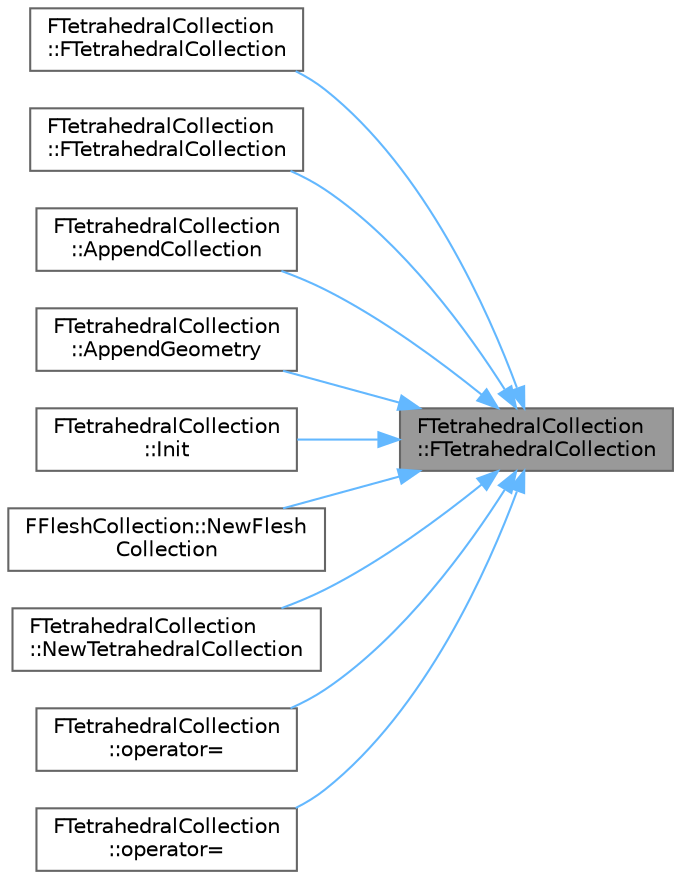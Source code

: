 digraph "FTetrahedralCollection::FTetrahedralCollection"
{
 // INTERACTIVE_SVG=YES
 // LATEX_PDF_SIZE
  bgcolor="transparent";
  edge [fontname=Helvetica,fontsize=10,labelfontname=Helvetica,labelfontsize=10];
  node [fontname=Helvetica,fontsize=10,shape=box,height=0.2,width=0.4];
  rankdir="RL";
  Node1 [id="Node000001",label="FTetrahedralCollection\l::FTetrahedralCollection",height=0.2,width=0.4,color="gray40", fillcolor="grey60", style="filled", fontcolor="black",tooltip=" "];
  Node1 -> Node2 [id="edge1_Node000001_Node000002",dir="back",color="steelblue1",style="solid",tooltip=" "];
  Node2 [id="Node000002",label="FTetrahedralCollection\l::FTetrahedralCollection",height=0.2,width=0.4,color="grey40", fillcolor="white", style="filled",URL="$d8/dc4/classFTetrahedralCollection.html#a714efb83745b95e63dc4eaa118215d38",tooltip=" "];
  Node1 -> Node3 [id="edge2_Node000001_Node000003",dir="back",color="steelblue1",style="solid",tooltip=" "];
  Node3 [id="Node000003",label="FTetrahedralCollection\l::FTetrahedralCollection",height=0.2,width=0.4,color="grey40", fillcolor="white", style="filled",URL="$d8/dc4/classFTetrahedralCollection.html#a6945c5e8f600bc9b498c26b23bbef5cc",tooltip=" "];
  Node1 -> Node4 [id="edge3_Node000001_Node000004",dir="back",color="steelblue1",style="solid",tooltip=" "];
  Node4 [id="Node000004",label="FTetrahedralCollection\l::AppendCollection",height=0.2,width=0.4,color="grey40", fillcolor="white", style="filled",URL="$d8/dc4/classFTetrahedralCollection.html#aa201a177fb045df34da2fdd0cb66c255",tooltip=" "];
  Node1 -> Node5 [id="edge4_Node000001_Node000005",dir="back",color="steelblue1",style="solid",tooltip=" "];
  Node5 [id="Node000005",label="FTetrahedralCollection\l::AppendGeometry",height=0.2,width=0.4,color="grey40", fillcolor="white", style="filled",URL="$d8/dc4/classFTetrahedralCollection.html#acaf4bf080022bd0dde5b21fa260ee164",tooltip=" "];
  Node1 -> Node6 [id="edge5_Node000001_Node000006",dir="back",color="steelblue1",style="solid",tooltip=" "];
  Node6 [id="Node000006",label="FTetrahedralCollection\l::Init",height=0.2,width=0.4,color="grey40", fillcolor="white", style="filled",URL="$d8/dc4/classFTetrahedralCollection.html#a38d0d50dbde74a642ed1c2fb7c0385c9",tooltip=" "];
  Node1 -> Node7 [id="edge6_Node000001_Node000007",dir="back",color="steelblue1",style="solid",tooltip=" "];
  Node7 [id="Node000007",label="FFleshCollection::NewFlesh\lCollection",height=0.2,width=0.4,color="grey40", fillcolor="white", style="filled",URL="$df/dca/classFFleshCollection.html#ab37a0dcace98044e54c1357b59ed7b7b",tooltip="Create a GeometryCollection from Vertex and Indices arrays."];
  Node1 -> Node8 [id="edge7_Node000001_Node000008",dir="back",color="steelblue1",style="solid",tooltip=" "];
  Node8 [id="Node000008",label="FTetrahedralCollection\l::NewTetrahedralCollection",height=0.2,width=0.4,color="grey40", fillcolor="white", style="filled",URL="$d8/dc4/classFTetrahedralCollection.html#a833eb6ce3b849aaca9261c2f0a7aa670",tooltip="Create a GeometryCollection from Vertex and Indices arrays."];
  Node1 -> Node9 [id="edge8_Node000001_Node000009",dir="back",color="steelblue1",style="solid",tooltip=" "];
  Node9 [id="Node000009",label="FTetrahedralCollection\l::operator=",height=0.2,width=0.4,color="grey40", fillcolor="white", style="filled",URL="$d8/dc4/classFTetrahedralCollection.html#ae1eb4a54d23b3e37172255f7cc17bbd8",tooltip=" "];
  Node1 -> Node10 [id="edge9_Node000001_Node000010",dir="back",color="steelblue1",style="solid",tooltip=" "];
  Node10 [id="Node000010",label="FTetrahedralCollection\l::operator=",height=0.2,width=0.4,color="grey40", fillcolor="white", style="filled",URL="$d8/dc4/classFTetrahedralCollection.html#a3398eb0204344287a41dbe604862ac63",tooltip=" "];
}
